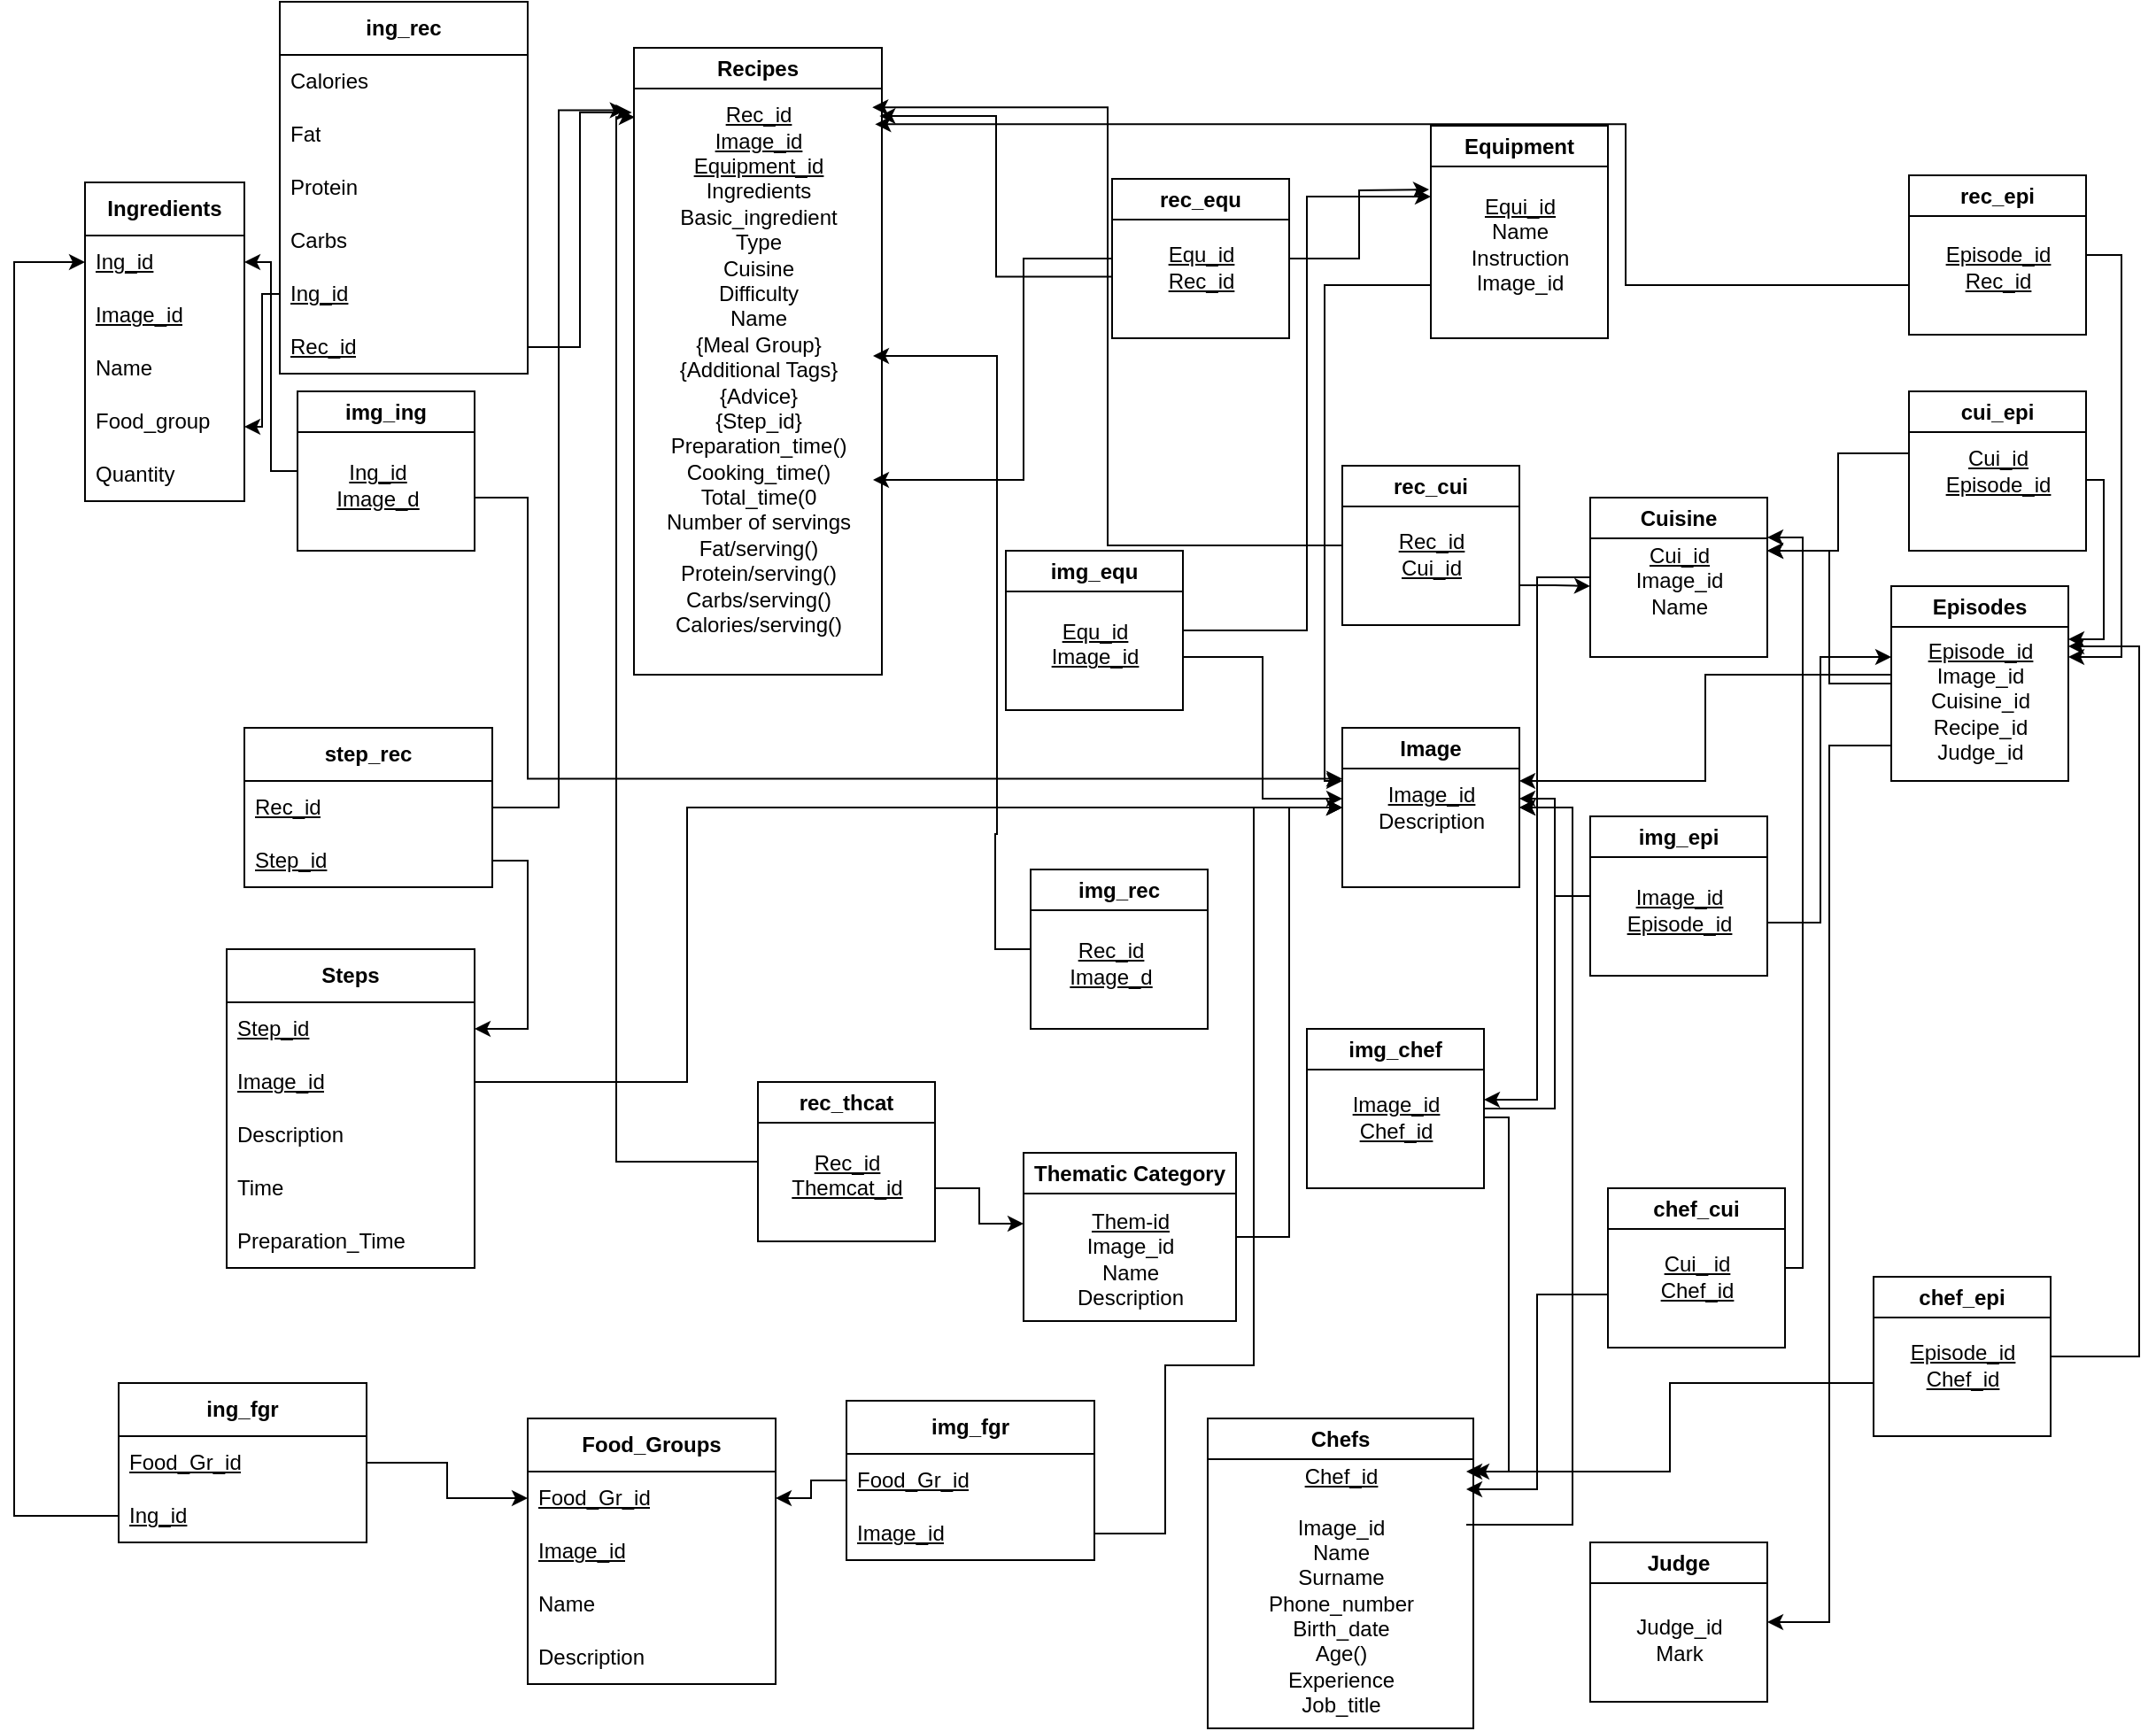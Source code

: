 <mxfile version="24.4.2" type="github">
  <diagram id="C5RBs43oDa-KdzZeNtuy" name="Page-1">
    <mxGraphModel dx="1500" dy="1589" grid="1" gridSize="10" guides="1" tooltips="1" connect="1" arrows="1" fold="1" page="1" pageScale="1" pageWidth="827" pageHeight="1169" math="0" shadow="0">
      <root>
        <mxCell id="WIyWlLk6GJQsqaUBKTNV-0" />
        <mxCell id="WIyWlLk6GJQsqaUBKTNV-1" parent="WIyWlLk6GJQsqaUBKTNV-0" />
        <mxCell id="nw-LskAQN57HLbFkefRe-48" style="edgeStyle=orthogonalEdgeStyle;rounded=0;orthogonalLoop=1;jettySize=auto;html=1;exitX=1;exitY=0.5;exitDx=0;exitDy=0;" parent="WIyWlLk6GJQsqaUBKTNV-1" source="nw-LskAQN57HLbFkefRe-0" edge="1">
          <mxGeometry relative="1" as="geometry">
            <mxPoint x="389" y="56" as="targetPoint" />
          </mxGeometry>
        </mxCell>
        <mxCell id="nw-LskAQN57HLbFkefRe-54" style="edgeStyle=elbowEdgeStyle;rounded=0;orthogonalLoop=1;jettySize=auto;html=1;exitX=0;exitY=0.5;exitDx=0;exitDy=0;entryX=1.028;entryY=0.044;entryDx=0;entryDy=0;entryPerimeter=0;" parent="WIyWlLk6GJQsqaUBKTNV-1" target="nw-LskAQN57HLbFkefRe-49" edge="1">
          <mxGeometry relative="1" as="geometry">
            <mxPoint x="210" y="105.25" as="sourcePoint" />
            <mxPoint x="140" y="100.75" as="targetPoint" />
          </mxGeometry>
        </mxCell>
        <mxCell id="mui6yo1SyYNMotn6UMkl-17" value="" style="edgeStyle=elbowEdgeStyle;rounded=0;orthogonalLoop=1;jettySize=auto;html=1;" parent="WIyWlLk6GJQsqaUBKTNV-1" source="nw-LskAQN57HLbFkefRe-0" target="nw-LskAQN57HLbFkefRe-49" edge="1">
          <mxGeometry relative="1" as="geometry">
            <Array as="points">
              <mxPoint x="160" y="220" />
            </Array>
          </mxGeometry>
        </mxCell>
        <mxCell id="nw-LskAQN57HLbFkefRe-0" value="rec_equ" style="swimlane;whiteSpace=wrap;html=1;" parent="WIyWlLk6GJQsqaUBKTNV-1" vertex="1">
          <mxGeometry x="210" y="50" width="100" height="90" as="geometry" />
        </mxCell>
        <mxCell id="nw-LskAQN57HLbFkefRe-5" value="&lt;u&gt;Equ_id&lt;/u&gt;&lt;div&gt;&lt;u&gt;Rec_id&lt;/u&gt;&lt;/div&gt;" style="text;html=1;align=center;verticalAlign=middle;resizable=0;points=[];autosize=1;strokeColor=none;fillColor=none;" parent="nw-LskAQN57HLbFkefRe-0" vertex="1">
          <mxGeometry x="20" y="30" width="60" height="40" as="geometry" />
        </mxCell>
        <mxCell id="nw-LskAQN57HLbFkefRe-59" style="edgeStyle=elbowEdgeStyle;rounded=0;orthogonalLoop=1;jettySize=auto;html=1;" parent="WIyWlLk6GJQsqaUBKTNV-1" edge="1">
          <mxGeometry relative="1" as="geometry">
            <mxPoint x="340" y="400" as="targetPoint" />
            <mxPoint x="250" y="320" as="sourcePoint" />
            <Array as="points">
              <mxPoint x="295" y="328" />
            </Array>
          </mxGeometry>
        </mxCell>
        <mxCell id="nw-LskAQN57HLbFkefRe-1" value="img_equ" style="swimlane;whiteSpace=wrap;html=1;" parent="WIyWlLk6GJQsqaUBKTNV-1" vertex="1">
          <mxGeometry x="150" y="260" width="100" height="90" as="geometry" />
        </mxCell>
        <mxCell id="nw-LskAQN57HLbFkefRe-6" value="&lt;u&gt;Equ_id&lt;/u&gt;&lt;div&gt;&lt;u&gt;Image_id&lt;/u&gt;&lt;div&gt;&lt;br&gt;&lt;/div&gt;&lt;/div&gt;" style="text;html=1;align=center;verticalAlign=middle;resizable=0;points=[];autosize=1;strokeColor=none;fillColor=none;" parent="nw-LskAQN57HLbFkefRe-1" vertex="1">
          <mxGeometry x="15" y="30" width="70" height="60" as="geometry" />
        </mxCell>
        <mxCell id="nw-LskAQN57HLbFkefRe-101" style="edgeStyle=elbowEdgeStyle;rounded=0;orthogonalLoop=1;jettySize=auto;html=1;exitX=0;exitY=0.5;exitDx=0;exitDy=0;entryX=-0.035;entryY=0.046;entryDx=0;entryDy=0;entryPerimeter=0;" parent="WIyWlLk6GJQsqaUBKTNV-1" source="nw-LskAQN57HLbFkefRe-2" target="nw-LskAQN57HLbFkefRe-49" edge="1">
          <mxGeometry relative="1" as="geometry">
            <mxPoint x="-10" y="150" as="targetPoint" />
            <mxPoint x="-40" y="600" as="sourcePoint" />
            <Array as="points">
              <mxPoint x="-70" y="220" />
              <mxPoint x="-80" y="300" />
              <mxPoint x="-30" y="375" />
            </Array>
          </mxGeometry>
        </mxCell>
        <mxCell id="nw-LskAQN57HLbFkefRe-102" style="edgeStyle=elbowEdgeStyle;rounded=0;orthogonalLoop=1;jettySize=auto;html=1;" parent="WIyWlLk6GJQsqaUBKTNV-1" edge="1">
          <mxGeometry relative="1" as="geometry">
            <mxPoint x="160" y="640" as="targetPoint" />
            <mxPoint x="110" y="620" as="sourcePoint" />
          </mxGeometry>
        </mxCell>
        <mxCell id="nw-LskAQN57HLbFkefRe-2" value="rec_thcat" style="swimlane;whiteSpace=wrap;html=1;" parent="WIyWlLk6GJQsqaUBKTNV-1" vertex="1">
          <mxGeometry x="10" y="560" width="100" height="90" as="geometry" />
        </mxCell>
        <mxCell id="nw-LskAQN57HLbFkefRe-4" value="&lt;u&gt;Rec_id&lt;/u&gt;&lt;div&gt;&lt;u&gt;Themcat_id&lt;/u&gt;&lt;/div&gt;&lt;div&gt;&lt;br&gt;&lt;/div&gt;" style="text;html=1;align=center;verticalAlign=middle;resizable=0;points=[];autosize=1;strokeColor=none;fillColor=none;" parent="nw-LskAQN57HLbFkefRe-2" vertex="1">
          <mxGeometry x="5" y="30" width="90" height="60" as="geometry" />
        </mxCell>
        <mxCell id="nw-LskAQN57HLbFkefRe-112" style="edgeStyle=elbowEdgeStyle;rounded=0;orthogonalLoop=1;jettySize=auto;html=1;" parent="WIyWlLk6GJQsqaUBKTNV-1" edge="1">
          <mxGeometry relative="1" as="geometry">
            <mxPoint x="340" y="390" as="targetPoint" />
            <mxPoint x="390" y="110" as="sourcePoint" />
            <Array as="points">
              <mxPoint x="330" y="110" />
              <mxPoint x="330" y="260" />
            </Array>
          </mxGeometry>
        </mxCell>
        <mxCell id="nw-LskAQN57HLbFkefRe-7" value="Equipment" style="swimlane;whiteSpace=wrap;html=1;" parent="WIyWlLk6GJQsqaUBKTNV-1" vertex="1">
          <mxGeometry x="390" y="20" width="100" height="120" as="geometry" />
        </mxCell>
        <mxCell id="nw-LskAQN57HLbFkefRe-8" value="&lt;u&gt;Equi_id&lt;/u&gt;&lt;div&gt;&lt;span style=&quot;background-color: initial;&quot;&gt;Name&lt;/span&gt;&lt;br&gt;&lt;/div&gt;&lt;div&gt;Instruction&lt;/div&gt;&lt;div&gt;Image_id&lt;/div&gt;" style="text;html=1;align=center;verticalAlign=middle;resizable=0;points=[];autosize=1;strokeColor=none;fillColor=none;" parent="nw-LskAQN57HLbFkefRe-7" vertex="1">
          <mxGeometry x="10" y="32" width="80" height="70" as="geometry" />
        </mxCell>
        <mxCell id="nw-LskAQN57HLbFkefRe-96" style="edgeStyle=elbowEdgeStyle;rounded=0;orthogonalLoop=1;jettySize=auto;html=1;entryX=1.009;entryY=0.058;entryDx=0;entryDy=0;entryPerimeter=0;" parent="WIyWlLk6GJQsqaUBKTNV-1" target="nw-LskAQN57HLbFkefRe-49" edge="1">
          <mxGeometry relative="1" as="geometry">
            <mxPoint x="140" y="157.25" as="targetPoint" />
            <mxPoint x="660" y="110" as="sourcePoint" />
            <Array as="points">
              <mxPoint x="500" y="167.25" />
            </Array>
          </mxGeometry>
        </mxCell>
        <mxCell id="nw-LskAQN57HLbFkefRe-99" style="edgeStyle=elbowEdgeStyle;rounded=0;orthogonalLoop=1;jettySize=auto;html=1;exitX=1;exitY=0.5;exitDx=0;exitDy=0;" parent="WIyWlLk6GJQsqaUBKTNV-1" source="nw-LskAQN57HLbFkefRe-12" edge="1">
          <mxGeometry relative="1" as="geometry">
            <mxPoint x="750" y="320" as="targetPoint" />
            <Array as="points">
              <mxPoint x="780" y="320" />
              <mxPoint x="780" y="210" />
            </Array>
          </mxGeometry>
        </mxCell>
        <mxCell id="nw-LskAQN57HLbFkefRe-12" value="rec_epi" style="swimlane;whiteSpace=wrap;html=1;" parent="WIyWlLk6GJQsqaUBKTNV-1" vertex="1">
          <mxGeometry x="660" y="48" width="100" height="90" as="geometry" />
        </mxCell>
        <mxCell id="nw-LskAQN57HLbFkefRe-20" value="&lt;u&gt;Episode_id&lt;/u&gt;&lt;div&gt;&lt;u&gt;Rec_id&lt;/u&gt;&lt;/div&gt;" style="text;html=1;align=center;verticalAlign=middle;resizable=0;points=[];autosize=1;strokeColor=none;fillColor=none;" parent="nw-LskAQN57HLbFkefRe-12" vertex="1">
          <mxGeometry x="10" y="32" width="80" height="40" as="geometry" />
        </mxCell>
        <mxCell id="nw-LskAQN57HLbFkefRe-69" style="edgeStyle=elbowEdgeStyle;rounded=0;orthogonalLoop=1;jettySize=auto;html=1;exitX=0;exitY=0.5;exitDx=0;exitDy=0;entryX=0.997;entryY=0.029;entryDx=0;entryDy=0;entryPerimeter=0;" parent="WIyWlLk6GJQsqaUBKTNV-1" source="nw-LskAQN57HLbFkefRe-13" target="nw-LskAQN57HLbFkefRe-49" edge="1">
          <mxGeometry relative="1" as="geometry">
            <mxPoint x="140" y="160" as="targetPoint" />
          </mxGeometry>
        </mxCell>
        <mxCell id="nw-LskAQN57HLbFkefRe-70" style="edgeStyle=elbowEdgeStyle;rounded=0;orthogonalLoop=1;jettySize=auto;html=1;exitX=1;exitY=0.75;exitDx=0;exitDy=0;" parent="WIyWlLk6GJQsqaUBKTNV-1" source="nw-LskAQN57HLbFkefRe-13" edge="1">
          <mxGeometry relative="1" as="geometry">
            <mxPoint x="480" y="280" as="targetPoint" />
          </mxGeometry>
        </mxCell>
        <mxCell id="nw-LskAQN57HLbFkefRe-13" value="rec_cui" style="swimlane;whiteSpace=wrap;html=1;" parent="WIyWlLk6GJQsqaUBKTNV-1" vertex="1">
          <mxGeometry x="340" y="212" width="100" height="90" as="geometry" />
        </mxCell>
        <mxCell id="nw-LskAQN57HLbFkefRe-19" value="&lt;div&gt;&lt;u&gt;Rec_id&lt;/u&gt;&lt;/div&gt;&lt;div&gt;&lt;u&gt;Cui_id&lt;/u&gt;&lt;/div&gt;" style="text;html=1;align=center;verticalAlign=middle;resizable=0;points=[];autosize=1;strokeColor=none;fillColor=none;" parent="nw-LskAQN57HLbFkefRe-13" vertex="1">
          <mxGeometry x="20" y="30" width="60" height="40" as="geometry" />
        </mxCell>
        <mxCell id="nw-LskAQN57HLbFkefRe-77" style="edgeStyle=orthogonalEdgeStyle;rounded=0;orthogonalLoop=1;jettySize=auto;html=1;exitX=0;exitY=0.5;exitDx=0;exitDy=0;elbow=vertical;" parent="WIyWlLk6GJQsqaUBKTNV-1" source="nw-LskAQN57HLbFkefRe-14" target="nw-LskAQN57HLbFkefRe-49" edge="1">
          <mxGeometry relative="1" as="geometry">
            <mxPoint x="30" y="160" as="targetPoint" />
            <Array as="points">
              <mxPoint x="144" y="485" />
              <mxPoint x="144" y="420" />
              <mxPoint x="145" y="420" />
              <mxPoint x="145" y="150" />
            </Array>
          </mxGeometry>
        </mxCell>
        <mxCell id="nw-LskAQN57HLbFkefRe-14" value="img_rec" style="swimlane;whiteSpace=wrap;html=1;" parent="WIyWlLk6GJQsqaUBKTNV-1" vertex="1">
          <mxGeometry x="164" y="440" width="100" height="90" as="geometry" />
        </mxCell>
        <mxCell id="nw-LskAQN57HLbFkefRe-18" value="&lt;u&gt;Rec_id&lt;/u&gt;&lt;div&gt;&lt;u&gt;Image_d&lt;/u&gt;&lt;/div&gt;" style="text;html=1;align=center;verticalAlign=middle;resizable=0;points=[];autosize=1;strokeColor=none;fillColor=none;" parent="nw-LskAQN57HLbFkefRe-14" vertex="1">
          <mxGeometry x="10" y="33" width="70" height="40" as="geometry" />
        </mxCell>
        <mxCell id="nw-LskAQN57HLbFkefRe-90" style="edgeStyle=elbowEdgeStyle;rounded=0;orthogonalLoop=1;jettySize=auto;html=1;" parent="WIyWlLk6GJQsqaUBKTNV-1" edge="1">
          <mxGeometry relative="1" as="geometry">
            <mxPoint x="414" y="780" as="targetPoint" />
            <mxPoint x="420" y="580" as="sourcePoint" />
            <Array as="points">
              <mxPoint x="434" y="699" />
            </Array>
          </mxGeometry>
        </mxCell>
        <mxCell id="nw-LskAQN57HLbFkefRe-91" style="edgeStyle=elbowEdgeStyle;rounded=0;orthogonalLoop=1;jettySize=auto;html=1;exitX=1;exitY=0.5;exitDx=0;exitDy=0;entryX=1;entryY=0.5;entryDx=0;entryDy=0;" parent="WIyWlLk6GJQsqaUBKTNV-1" source="nw-LskAQN57HLbFkefRe-15" target="nw-LskAQN57HLbFkefRe-21" edge="1">
          <mxGeometry relative="1" as="geometry">
            <Array as="points">
              <mxPoint x="460" y="490" />
            </Array>
          </mxGeometry>
        </mxCell>
        <mxCell id="nw-LskAQN57HLbFkefRe-21" value="Image" style="swimlane;whiteSpace=wrap;html=1;" parent="WIyWlLk6GJQsqaUBKTNV-1" vertex="1">
          <mxGeometry x="340" y="360" width="100" height="90" as="geometry" />
        </mxCell>
        <mxCell id="nw-LskAQN57HLbFkefRe-27" value="&lt;u&gt;Image_id&lt;/u&gt;&lt;div&gt;Description&lt;/div&gt;" style="text;html=1;align=center;verticalAlign=middle;resizable=0;points=[];autosize=1;strokeColor=none;fillColor=none;" parent="nw-LskAQN57HLbFkefRe-21" vertex="1">
          <mxGeometry x="10" y="25" width="80" height="40" as="geometry" />
        </mxCell>
        <mxCell id="nw-LskAQN57HLbFkefRe-105" style="edgeStyle=elbowEdgeStyle;rounded=0;orthogonalLoop=1;jettySize=auto;html=1;exitX=0;exitY=0.5;exitDx=0;exitDy=0;" parent="WIyWlLk6GJQsqaUBKTNV-1" source="nw-LskAQN57HLbFkefRe-22" edge="1">
          <mxGeometry relative="1" as="geometry">
            <mxPoint x="420" y="570" as="targetPoint" />
          </mxGeometry>
        </mxCell>
        <mxCell id="nw-LskAQN57HLbFkefRe-22" value="Cuisine" style="swimlane;whiteSpace=wrap;html=1;" parent="WIyWlLk6GJQsqaUBKTNV-1" vertex="1">
          <mxGeometry x="480" y="230" width="100" height="90" as="geometry" />
        </mxCell>
        <mxCell id="nw-LskAQN57HLbFkefRe-26" value="&lt;u&gt;Cui_id&lt;/u&gt;&lt;div&gt;Image_id&lt;/div&gt;&lt;div&gt;Name&lt;/div&gt;" style="text;html=1;align=center;verticalAlign=middle;resizable=0;points=[];autosize=1;strokeColor=none;fillColor=none;" parent="nw-LskAQN57HLbFkefRe-22" vertex="1">
          <mxGeometry x="15" y="17" width="70" height="60" as="geometry" />
        </mxCell>
        <mxCell id="nw-LskAQN57HLbFkefRe-63" style="edgeStyle=elbowEdgeStyle;rounded=0;orthogonalLoop=1;jettySize=auto;html=1;exitX=0;exitY=0.5;exitDx=0;exitDy=0;" parent="WIyWlLk6GJQsqaUBKTNV-1" edge="1">
          <mxGeometry relative="1" as="geometry">
            <mxPoint x="580" y="260" as="targetPoint" />
            <mxPoint x="660" y="205" as="sourcePoint" />
            <Array as="points">
              <mxPoint x="620" y="250" />
            </Array>
          </mxGeometry>
        </mxCell>
        <mxCell id="nw-LskAQN57HLbFkefRe-64" style="edgeStyle=elbowEdgeStyle;rounded=0;orthogonalLoop=1;jettySize=auto;html=1;" parent="WIyWlLk6GJQsqaUBKTNV-1" edge="1">
          <mxGeometry relative="1" as="geometry">
            <mxPoint x="760" y="220" as="sourcePoint" />
            <mxPoint x="750" y="310" as="targetPoint" />
            <Array as="points">
              <mxPoint x="770" y="270" />
            </Array>
          </mxGeometry>
        </mxCell>
        <mxCell id="nw-LskAQN57HLbFkefRe-23" value="cui_epi" style="swimlane;whiteSpace=wrap;html=1;" parent="WIyWlLk6GJQsqaUBKTNV-1" vertex="1">
          <mxGeometry x="660" y="170" width="100" height="90" as="geometry" />
        </mxCell>
        <mxCell id="nw-LskAQN57HLbFkefRe-24" value="&lt;u&gt;Cui_id&lt;/u&gt;&lt;div&gt;&lt;u&gt;Episode_id&lt;/u&gt;&lt;/div&gt;" style="text;html=1;align=center;verticalAlign=middle;resizable=0;points=[];autosize=1;strokeColor=none;fillColor=none;" parent="nw-LskAQN57HLbFkefRe-23" vertex="1">
          <mxGeometry x="10" y="25" width="80" height="40" as="geometry" />
        </mxCell>
        <mxCell id="nw-LskAQN57HLbFkefRe-89" style="edgeStyle=elbowEdgeStyle;rounded=0;orthogonalLoop=1;jettySize=auto;html=1;" parent="WIyWlLk6GJQsqaUBKTNV-1" edge="1">
          <mxGeometry relative="1" as="geometry">
            <mxPoint x="410" y="780" as="targetPoint" />
            <mxPoint x="640" y="730" as="sourcePoint" />
          </mxGeometry>
        </mxCell>
        <mxCell id="nw-LskAQN57HLbFkefRe-95" style="edgeStyle=elbowEdgeStyle;rounded=0;orthogonalLoop=1;jettySize=auto;html=1;exitX=1;exitY=0.5;exitDx=0;exitDy=0;" parent="WIyWlLk6GJQsqaUBKTNV-1" source="nw-LskAQN57HLbFkefRe-28" edge="1">
          <mxGeometry relative="1" as="geometry">
            <mxPoint x="750" y="314" as="targetPoint" />
            <Array as="points">
              <mxPoint x="790" y="520" />
            </Array>
          </mxGeometry>
        </mxCell>
        <mxCell id="nw-LskAQN57HLbFkefRe-28" value="chef_epi" style="swimlane;whiteSpace=wrap;html=1;" parent="WIyWlLk6GJQsqaUBKTNV-1" vertex="1">
          <mxGeometry x="640" y="670" width="100" height="90" as="geometry" />
        </mxCell>
        <mxCell id="nw-LskAQN57HLbFkefRe-42" value="&lt;div&gt;&lt;u&gt;Episode_id&lt;/u&gt;&lt;/div&gt;&lt;u&gt;Chef_id&lt;/u&gt;" style="text;html=1;align=center;verticalAlign=middle;resizable=0;points=[];autosize=1;strokeColor=none;fillColor=none;" parent="nw-LskAQN57HLbFkefRe-28" vertex="1">
          <mxGeometry x="10" y="30" width="80" height="40" as="geometry" />
        </mxCell>
        <mxCell id="nw-LskAQN57HLbFkefRe-29" value="Judge" style="swimlane;whiteSpace=wrap;html=1;" parent="WIyWlLk6GJQsqaUBKTNV-1" vertex="1">
          <mxGeometry x="480" y="820" width="100" height="90" as="geometry" />
        </mxCell>
        <mxCell id="nw-LskAQN57HLbFkefRe-44" value="Judge_id&lt;div&gt;Mark&lt;/div&gt;" style="text;html=1;align=center;verticalAlign=middle;resizable=0;points=[];autosize=1;strokeColor=none;fillColor=none;" parent="nw-LskAQN57HLbFkefRe-29" vertex="1">
          <mxGeometry x="15" y="35" width="70" height="40" as="geometry" />
        </mxCell>
        <mxCell id="nw-LskAQN57HLbFkefRe-92" style="edgeStyle=elbowEdgeStyle;rounded=0;orthogonalLoop=1;jettySize=auto;html=1;exitX=1;exitY=0.5;exitDx=0;exitDy=0;entryX=1;entryY=0.25;entryDx=0;entryDy=0;" parent="WIyWlLk6GJQsqaUBKTNV-1" source="nw-LskAQN57HLbFkefRe-30" target="nw-LskAQN57HLbFkefRe-22" edge="1">
          <mxGeometry relative="1" as="geometry">
            <mxPoint x="580" y="280" as="targetPoint" />
            <Array as="points">
              <mxPoint x="600" y="470" />
            </Array>
          </mxGeometry>
        </mxCell>
        <mxCell id="nw-LskAQN57HLbFkefRe-93" style="edgeStyle=elbowEdgeStyle;rounded=0;orthogonalLoop=1;jettySize=auto;html=1;" parent="WIyWlLk6GJQsqaUBKTNV-1" edge="1">
          <mxGeometry relative="1" as="geometry">
            <mxPoint x="410" y="790" as="targetPoint" />
            <mxPoint x="490" y="680" as="sourcePoint" />
          </mxGeometry>
        </mxCell>
        <mxCell id="nw-LskAQN57HLbFkefRe-30" value="chef_cui" style="swimlane;whiteSpace=wrap;html=1;" parent="WIyWlLk6GJQsqaUBKTNV-1" vertex="1">
          <mxGeometry x="490" y="620" width="100" height="90" as="geometry" />
        </mxCell>
        <mxCell id="nw-LskAQN57HLbFkefRe-41" value="&lt;div&gt;&lt;u&gt;Cui_ id&lt;/u&gt;&lt;/div&gt;&lt;div&gt;&lt;u&gt;Chef_id&lt;/u&gt;&lt;u&gt;&lt;br&gt;&lt;/u&gt;&lt;/div&gt;" style="text;html=1;align=center;verticalAlign=middle;resizable=0;points=[];autosize=1;strokeColor=none;fillColor=none;" parent="nw-LskAQN57HLbFkefRe-30" vertex="1">
          <mxGeometry x="20" y="30" width="60" height="40" as="geometry" />
        </mxCell>
        <mxCell id="nw-LskAQN57HLbFkefRe-110" style="edgeStyle=elbowEdgeStyle;rounded=0;orthogonalLoop=1;jettySize=auto;html=1;entryX=1;entryY=0.5;entryDx=0;entryDy=0;" parent="WIyWlLk6GJQsqaUBKTNV-1" target="nw-LskAQN57HLbFkefRe-21" edge="1">
          <mxGeometry relative="1" as="geometry">
            <mxPoint x="450" y="430" as="targetPoint" />
            <mxPoint x="410" y="810" as="sourcePoint" />
            <Array as="points">
              <mxPoint x="470" y="800" />
              <mxPoint x="470" y="600" />
            </Array>
          </mxGeometry>
        </mxCell>
        <mxCell id="nw-LskAQN57HLbFkefRe-31" value="Chefs" style="swimlane;whiteSpace=wrap;html=1;" parent="WIyWlLk6GJQsqaUBKTNV-1" vertex="1">
          <mxGeometry x="264" y="750" width="150" height="175" as="geometry" />
        </mxCell>
        <mxCell id="nw-LskAQN57HLbFkefRe-40" value="&lt;div&gt;&lt;u&gt;&lt;br&gt;&lt;/u&gt;&lt;/div&gt;&lt;u&gt;Chef_id&lt;/u&gt;&lt;div&gt;&lt;u&gt;&lt;br&gt;&lt;/u&gt;&lt;div&gt;Image_id&lt;/div&gt;&lt;div&gt;Name&lt;/div&gt;&lt;div&gt;Surname&lt;/div&gt;&lt;div&gt;Phone_number&lt;/div&gt;&lt;div&gt;Birth_date&lt;/div&gt;&lt;div&gt;Age()&lt;/div&gt;&lt;div&gt;Experience&lt;/div&gt;&lt;div&gt;Job_title&lt;/div&gt;&lt;/div&gt;" style="text;html=1;align=center;verticalAlign=middle;resizable=0;points=[];autosize=1;strokeColor=none;fillColor=none;" parent="nw-LskAQN57HLbFkefRe-31" vertex="1">
          <mxGeometry x="20" y="5" width="110" height="170" as="geometry" />
        </mxCell>
        <mxCell id="nw-LskAQN57HLbFkefRe-103" style="edgeStyle=elbowEdgeStyle;rounded=0;orthogonalLoop=1;jettySize=auto;html=1;exitX=1;exitY=0.5;exitDx=0;exitDy=0;entryX=0;entryY=0.5;entryDx=0;entryDy=0;" parent="WIyWlLk6GJQsqaUBKTNV-1" source="nw-LskAQN57HLbFkefRe-33" target="nw-LskAQN57HLbFkefRe-21" edge="1">
          <mxGeometry relative="1" as="geometry" />
        </mxCell>
        <mxCell id="nw-LskAQN57HLbFkefRe-33" value="Thematic Category" style="swimlane;whiteSpace=wrap;html=1;" parent="WIyWlLk6GJQsqaUBKTNV-1" vertex="1">
          <mxGeometry x="160" y="600" width="120" height="95" as="geometry" />
        </mxCell>
        <mxCell id="nw-LskAQN57HLbFkefRe-38" value="&lt;u&gt;Them-id&lt;/u&gt;&lt;div&gt;Image_id&lt;/div&gt;&lt;div&gt;Name&lt;/div&gt;&lt;div&gt;Description&lt;/div&gt;" style="text;html=1;align=center;verticalAlign=middle;resizable=0;points=[];autosize=1;strokeColor=none;fillColor=none;" parent="nw-LskAQN57HLbFkefRe-33" vertex="1">
          <mxGeometry x="20" y="25" width="80" height="70" as="geometry" />
        </mxCell>
        <mxCell id="nw-LskAQN57HLbFkefRe-71" style="edgeStyle=elbowEdgeStyle;rounded=0;orthogonalLoop=1;jettySize=auto;html=1;exitX=0;exitY=0.5;exitDx=0;exitDy=0;" parent="WIyWlLk6GJQsqaUBKTNV-1" source="nw-LskAQN57HLbFkefRe-34" edge="1">
          <mxGeometry relative="1" as="geometry">
            <mxPoint x="440" y="400" as="targetPoint" />
          </mxGeometry>
        </mxCell>
        <mxCell id="nw-LskAQN57HLbFkefRe-72" style="edgeStyle=elbowEdgeStyle;rounded=0;orthogonalLoop=1;jettySize=auto;html=1;" parent="WIyWlLk6GJQsqaUBKTNV-1" edge="1">
          <mxGeometry relative="1" as="geometry">
            <mxPoint x="650" y="320" as="targetPoint" />
            <mxPoint x="580" y="470" as="sourcePoint" />
            <Array as="points">
              <mxPoint x="610" y="400" />
            </Array>
          </mxGeometry>
        </mxCell>
        <mxCell id="nw-LskAQN57HLbFkefRe-34" value="img_epi" style="swimlane;whiteSpace=wrap;html=1;" parent="WIyWlLk6GJQsqaUBKTNV-1" vertex="1">
          <mxGeometry x="480" y="410" width="100" height="90" as="geometry" />
        </mxCell>
        <mxCell id="nw-LskAQN57HLbFkefRe-37" value="&lt;u&gt;Image_id&lt;/u&gt;&lt;div&gt;&lt;u&gt;Episode_id&lt;/u&gt;&lt;/div&gt;" style="text;html=1;align=center;verticalAlign=middle;resizable=0;points=[];autosize=1;strokeColor=none;fillColor=none;" parent="nw-LskAQN57HLbFkefRe-34" vertex="1">
          <mxGeometry x="10" y="33" width="80" height="40" as="geometry" />
        </mxCell>
        <mxCell id="nw-LskAQN57HLbFkefRe-106" style="edgeStyle=elbowEdgeStyle;rounded=0;orthogonalLoop=1;jettySize=auto;html=1;" parent="WIyWlLk6GJQsqaUBKTNV-1" edge="1">
          <mxGeometry relative="1" as="geometry">
            <mxPoint x="440" y="390" as="targetPoint" />
            <mxPoint x="650" y="330" as="sourcePoint" />
          </mxGeometry>
        </mxCell>
        <mxCell id="nw-LskAQN57HLbFkefRe-107" style="edgeStyle=elbowEdgeStyle;rounded=0;orthogonalLoop=1;jettySize=auto;html=1;exitX=0;exitY=0.5;exitDx=0;exitDy=0;" parent="WIyWlLk6GJQsqaUBKTNV-1" source="nw-LskAQN57HLbFkefRe-35" edge="1">
          <mxGeometry relative="1" as="geometry">
            <mxPoint x="580" y="260" as="targetPoint" />
          </mxGeometry>
        </mxCell>
        <mxCell id="nw-LskAQN57HLbFkefRe-113" style="edgeStyle=elbowEdgeStyle;rounded=0;orthogonalLoop=1;jettySize=auto;html=1;entryX=1;entryY=0.5;entryDx=0;entryDy=0;" parent="WIyWlLk6GJQsqaUBKTNV-1" target="nw-LskAQN57HLbFkefRe-29" edge="1">
          <mxGeometry relative="1" as="geometry">
            <mxPoint x="650" y="370" as="sourcePoint" />
          </mxGeometry>
        </mxCell>
        <mxCell id="nw-LskAQN57HLbFkefRe-35" value="Episodes" style="swimlane;whiteSpace=wrap;html=1;" parent="WIyWlLk6GJQsqaUBKTNV-1" vertex="1">
          <mxGeometry x="650" y="280" width="100" height="110" as="geometry" />
        </mxCell>
        <mxCell id="nw-LskAQN57HLbFkefRe-36" value="&lt;u&gt;Episode_id&lt;/u&gt;&lt;div&gt;Image_id&lt;/div&gt;&lt;div&gt;Cuisine_id&lt;/div&gt;&lt;div&gt;Recipe_id&lt;/div&gt;&lt;div&gt;Judge_id&lt;/div&gt;" style="text;html=1;align=center;verticalAlign=middle;resizable=0;points=[];autosize=1;strokeColor=none;fillColor=none;" parent="nw-LskAQN57HLbFkefRe-35" vertex="1">
          <mxGeometry x="10" y="20" width="80" height="90" as="geometry" />
        </mxCell>
        <mxCell id="nw-LskAQN57HLbFkefRe-45" value="Recipes" style="swimlane;whiteSpace=wrap;html=1;startSize=23;" parent="WIyWlLk6GJQsqaUBKTNV-1" vertex="1">
          <mxGeometry x="-60" y="-24" width="140" height="354" as="geometry" />
        </mxCell>
        <mxCell id="nw-LskAQN57HLbFkefRe-49" value="&lt;u&gt;Rec_id&lt;/u&gt;&lt;div&gt;&lt;u&gt;Image_id&lt;/u&gt;&lt;/div&gt;&lt;div&gt;&lt;u&gt;Equipment_id&lt;/u&gt;&lt;/div&gt;&lt;div&gt;Ingredients&lt;/div&gt;&lt;div&gt;Basic_ingredient&lt;/div&gt;&lt;div&gt;Type&lt;/div&gt;&lt;div&gt;Cuisine&lt;/div&gt;&lt;div&gt;Difficulty&lt;/div&gt;&lt;div&gt;Name&lt;/div&gt;&lt;div&gt;{Meal Group}&lt;/div&gt;&lt;div&gt;{Additional Tags}&lt;/div&gt;&lt;div&gt;{Advice}&lt;/div&gt;&lt;div&gt;{Step_id}&lt;/div&gt;&lt;div&gt;Preparation_time()&lt;/div&gt;&lt;div&gt;Cooking_time()&lt;/div&gt;&lt;div&gt;Total_time(0&lt;/div&gt;&lt;div&gt;Number of servings&lt;/div&gt;&lt;div&gt;Fat/serving()&lt;/div&gt;&lt;div&gt;Protein/serving()&lt;/div&gt;&lt;div&gt;Carbs/serving()&lt;/div&gt;&lt;div&gt;Calories/serving()&lt;/div&gt;&lt;div&gt;&lt;br&gt;&lt;/div&gt;" style="text;html=1;align=center;verticalAlign=middle;resizable=0;points=[];autosize=1;strokeColor=none;fillColor=none;" parent="nw-LskAQN57HLbFkefRe-45" vertex="1">
          <mxGeometry x="5" y="24" width="130" height="330" as="geometry" />
        </mxCell>
        <mxCell id="nw-LskAQN57HLbFkefRe-57" style="edgeStyle=elbowEdgeStyle;rounded=0;orthogonalLoop=1;jettySize=auto;html=1;exitX=1;exitY=0.5;exitDx=0;exitDy=0;" parent="WIyWlLk6GJQsqaUBKTNV-1" source="nw-LskAQN57HLbFkefRe-1" edge="1">
          <mxGeometry relative="1" as="geometry">
            <mxPoint x="390" y="60" as="targetPoint" />
            <Array as="points">
              <mxPoint x="320" y="300" />
            </Array>
          </mxGeometry>
        </mxCell>
        <mxCell id="nw-LskAQN57HLbFkefRe-58" style="edgeStyle=elbowEdgeStyle;rounded=0;orthogonalLoop=1;jettySize=auto;html=1;exitX=0.5;exitY=0;exitDx=0;exitDy=0;" parent="WIyWlLk6GJQsqaUBKTNV-1" source="nw-LskAQN57HLbFkefRe-7" target="nw-LskAQN57HLbFkefRe-7" edge="1">
          <mxGeometry relative="1" as="geometry" />
        </mxCell>
        <mxCell id="nw-LskAQN57HLbFkefRe-15" value="img_chef" style="swimlane;whiteSpace=wrap;html=1;" parent="WIyWlLk6GJQsqaUBKTNV-1" vertex="1">
          <mxGeometry x="320" y="530" width="100" height="90" as="geometry" />
        </mxCell>
        <mxCell id="nw-LskAQN57HLbFkefRe-17" value="&lt;u&gt;Image_id&lt;/u&gt;&lt;div&gt;&lt;u&gt;Chef_id&lt;/u&gt;&lt;/div&gt;" style="text;html=1;align=center;verticalAlign=middle;resizable=0;points=[];autosize=1;strokeColor=none;fillColor=none;" parent="nw-LskAQN57HLbFkefRe-15" vertex="1">
          <mxGeometry x="15" y="30" width="70" height="40" as="geometry" />
        </mxCell>
        <mxCell id="mui6yo1SyYNMotn6UMkl-0" value="&lt;b&gt;Ingredients&lt;/b&gt;" style="swimlane;fontStyle=0;childLayout=stackLayout;horizontal=1;startSize=30;horizontalStack=0;resizeParent=1;resizeParentMax=0;resizeLast=0;collapsible=1;marginBottom=0;whiteSpace=wrap;html=1;" parent="WIyWlLk6GJQsqaUBKTNV-1" vertex="1">
          <mxGeometry x="-370" y="52" width="90" height="180" as="geometry" />
        </mxCell>
        <mxCell id="mui6yo1SyYNMotn6UMkl-1" value="&lt;u&gt;Ing_id&lt;/u&gt;" style="text;strokeColor=none;fillColor=none;align=left;verticalAlign=middle;spacingLeft=4;spacingRight=4;overflow=hidden;points=[[0,0.5],[1,0.5]];portConstraint=eastwest;rotatable=0;whiteSpace=wrap;html=1;" parent="mui6yo1SyYNMotn6UMkl-0" vertex="1">
          <mxGeometry y="30" width="90" height="30" as="geometry" />
        </mxCell>
        <mxCell id="mui6yo1SyYNMotn6UMkl-2" value="&lt;u&gt;Image_id&lt;/u&gt;" style="text;strokeColor=none;fillColor=none;align=left;verticalAlign=middle;spacingLeft=4;spacingRight=4;overflow=hidden;points=[[0,0.5],[1,0.5]];portConstraint=eastwest;rotatable=0;whiteSpace=wrap;html=1;" parent="mui6yo1SyYNMotn6UMkl-0" vertex="1">
          <mxGeometry y="60" width="90" height="30" as="geometry" />
        </mxCell>
        <mxCell id="mui6yo1SyYNMotn6UMkl-5" value="Name" style="text;strokeColor=none;fillColor=none;align=left;verticalAlign=middle;spacingLeft=4;spacingRight=4;overflow=hidden;points=[[0,0.5],[1,0.5]];portConstraint=eastwest;rotatable=0;whiteSpace=wrap;html=1;" parent="mui6yo1SyYNMotn6UMkl-0" vertex="1">
          <mxGeometry y="90" width="90" height="30" as="geometry" />
        </mxCell>
        <mxCell id="mui6yo1SyYNMotn6UMkl-3" value="Food_group" style="text;strokeColor=none;fillColor=none;align=left;verticalAlign=middle;spacingLeft=4;spacingRight=4;overflow=hidden;points=[[0,0.5],[1,0.5]];portConstraint=eastwest;rotatable=0;whiteSpace=wrap;html=1;" parent="mui6yo1SyYNMotn6UMkl-0" vertex="1">
          <mxGeometry y="120" width="90" height="30" as="geometry" />
        </mxCell>
        <mxCell id="mui6yo1SyYNMotn6UMkl-4" value="Quantity" style="text;strokeColor=none;fillColor=none;align=left;verticalAlign=middle;spacingLeft=4;spacingRight=4;overflow=hidden;points=[[0,0.5],[1,0.5]];portConstraint=eastwest;rotatable=0;whiteSpace=wrap;html=1;" parent="mui6yo1SyYNMotn6UMkl-0" vertex="1">
          <mxGeometry y="150" width="90" height="30" as="geometry" />
        </mxCell>
        <mxCell id="mui6yo1SyYNMotn6UMkl-6" value="&lt;b&gt;ing_rec&lt;/b&gt;" style="swimlane;fontStyle=0;childLayout=stackLayout;horizontal=1;startSize=30;horizontalStack=0;resizeParent=1;resizeParentMax=0;resizeLast=0;collapsible=1;marginBottom=0;whiteSpace=wrap;html=1;" parent="WIyWlLk6GJQsqaUBKTNV-1" vertex="1">
          <mxGeometry x="-260" y="-50" width="140" height="210" as="geometry" />
        </mxCell>
        <mxCell id="mui6yo1SyYNMotn6UMkl-7" value="Calories" style="text;strokeColor=none;fillColor=none;align=left;verticalAlign=middle;spacingLeft=4;spacingRight=4;overflow=hidden;points=[[0,0.5],[1,0.5]];portConstraint=eastwest;rotatable=0;whiteSpace=wrap;html=1;" parent="mui6yo1SyYNMotn6UMkl-6" vertex="1">
          <mxGeometry y="30" width="140" height="30" as="geometry" />
        </mxCell>
        <mxCell id="mui6yo1SyYNMotn6UMkl-8" value="Fat" style="text;strokeColor=none;fillColor=none;align=left;verticalAlign=middle;spacingLeft=4;spacingRight=4;overflow=hidden;points=[[0,0.5],[1,0.5]];portConstraint=eastwest;rotatable=0;whiteSpace=wrap;html=1;" parent="mui6yo1SyYNMotn6UMkl-6" vertex="1">
          <mxGeometry y="60" width="140" height="30" as="geometry" />
        </mxCell>
        <mxCell id="mui6yo1SyYNMotn6UMkl-9" value="Protein" style="text;strokeColor=none;fillColor=none;align=left;verticalAlign=middle;spacingLeft=4;spacingRight=4;overflow=hidden;points=[[0,0.5],[1,0.5]];portConstraint=eastwest;rotatable=0;whiteSpace=wrap;html=1;" parent="mui6yo1SyYNMotn6UMkl-6" vertex="1">
          <mxGeometry y="90" width="140" height="30" as="geometry" />
        </mxCell>
        <mxCell id="mui6yo1SyYNMotn6UMkl-11" value="Carbs" style="text;strokeColor=none;fillColor=none;align=left;verticalAlign=middle;spacingLeft=4;spacingRight=4;overflow=hidden;points=[[0,0.5],[1,0.5]];portConstraint=eastwest;rotatable=0;whiteSpace=wrap;html=1;" parent="mui6yo1SyYNMotn6UMkl-6" vertex="1">
          <mxGeometry y="120" width="140" height="30" as="geometry" />
        </mxCell>
        <mxCell id="mui6yo1SyYNMotn6UMkl-12" value="&lt;u&gt;Ing_id&lt;/u&gt;" style="text;strokeColor=none;fillColor=none;align=left;verticalAlign=middle;spacingLeft=4;spacingRight=4;overflow=hidden;points=[[0,0.5],[1,0.5]];portConstraint=eastwest;rotatable=0;whiteSpace=wrap;html=1;" parent="mui6yo1SyYNMotn6UMkl-6" vertex="1">
          <mxGeometry y="150" width="140" height="30" as="geometry" />
        </mxCell>
        <mxCell id="mui6yo1SyYNMotn6UMkl-13" value="&lt;u&gt;Rec_id&lt;/u&gt;" style="text;strokeColor=none;fillColor=none;align=left;verticalAlign=middle;spacingLeft=4;spacingRight=4;overflow=hidden;points=[[0,0.5],[1,0.5]];portConstraint=eastwest;rotatable=0;whiteSpace=wrap;html=1;" parent="mui6yo1SyYNMotn6UMkl-6" vertex="1">
          <mxGeometry y="180" width="140" height="30" as="geometry" />
        </mxCell>
        <mxCell id="mui6yo1SyYNMotn6UMkl-15" style="edgeStyle=elbowEdgeStyle;rounded=0;orthogonalLoop=1;jettySize=auto;html=1;exitX=1;exitY=0.5;exitDx=0;exitDy=0;entryX=-0.048;entryY=0.038;entryDx=0;entryDy=0;entryPerimeter=0;" parent="WIyWlLk6GJQsqaUBKTNV-1" source="mui6yo1SyYNMotn6UMkl-13" target="nw-LskAQN57HLbFkefRe-49" edge="1">
          <mxGeometry relative="1" as="geometry" />
        </mxCell>
        <mxCell id="mui6yo1SyYNMotn6UMkl-16" style="edgeStyle=elbowEdgeStyle;rounded=0;orthogonalLoop=1;jettySize=auto;html=1;exitX=0;exitY=0.5;exitDx=0;exitDy=0;" parent="WIyWlLk6GJQsqaUBKTNV-1" source="mui6yo1SyYNMotn6UMkl-12" edge="1">
          <mxGeometry relative="1" as="geometry">
            <mxPoint x="-280" y="190" as="targetPoint" />
          </mxGeometry>
        </mxCell>
        <mxCell id="mui6yo1SyYNMotn6UMkl-40" style="edgeStyle=elbowEdgeStyle;rounded=0;orthogonalLoop=1;jettySize=auto;html=1;entryX=0;entryY=0.5;entryDx=0;entryDy=0;" parent="WIyWlLk6GJQsqaUBKTNV-1" edge="1">
          <mxGeometry relative="1" as="geometry">
            <mxPoint x="-150" y="230" as="sourcePoint" />
            <mxPoint x="340" y="388.75" as="targetPoint" />
            <Array as="points">
              <mxPoint x="-120" y="373.75" />
            </Array>
          </mxGeometry>
        </mxCell>
        <mxCell id="mui6yo1SyYNMotn6UMkl-20" value="img_ing" style="swimlane;whiteSpace=wrap;html=1;startSize=23;" parent="WIyWlLk6GJQsqaUBKTNV-1" vertex="1">
          <mxGeometry x="-250" y="170" width="100" height="90" as="geometry" />
        </mxCell>
        <mxCell id="mui6yo1SyYNMotn6UMkl-21" value="&lt;u&gt;Ing_id&lt;/u&gt;&lt;div&gt;&lt;u&gt;Image_d&lt;/u&gt;&lt;/div&gt;" style="text;html=1;align=center;verticalAlign=middle;resizable=0;points=[];autosize=1;strokeColor=none;fillColor=none;" parent="mui6yo1SyYNMotn6UMkl-20" vertex="1">
          <mxGeometry x="10" y="33" width="70" height="40" as="geometry" />
        </mxCell>
        <mxCell id="mui6yo1SyYNMotn6UMkl-22" style="edgeStyle=elbowEdgeStyle;rounded=0;orthogonalLoop=1;jettySize=auto;html=1;exitX=0;exitY=0.5;exitDx=0;exitDy=0;entryX=1;entryY=0.5;entryDx=0;entryDy=0;" parent="WIyWlLk6GJQsqaUBKTNV-1" source="mui6yo1SyYNMotn6UMkl-20" target="mui6yo1SyYNMotn6UMkl-1" edge="1">
          <mxGeometry relative="1" as="geometry">
            <mxPoint x="-260" y="230" as="targetPoint" />
          </mxGeometry>
        </mxCell>
        <mxCell id="mui6yo1SyYNMotn6UMkl-24" value="&lt;b&gt;Steps&lt;/b&gt;" style="swimlane;fontStyle=0;childLayout=stackLayout;horizontal=1;startSize=30;horizontalStack=0;resizeParent=1;resizeParentMax=0;resizeLast=0;collapsible=1;marginBottom=0;whiteSpace=wrap;html=1;" parent="WIyWlLk6GJQsqaUBKTNV-1" vertex="1">
          <mxGeometry x="-290" y="485" width="140" height="180" as="geometry" />
        </mxCell>
        <mxCell id="mui6yo1SyYNMotn6UMkl-25" value="&lt;u&gt;Step_id&lt;/u&gt;" style="text;strokeColor=none;fillColor=none;align=left;verticalAlign=middle;spacingLeft=4;spacingRight=4;overflow=hidden;points=[[0,0.5],[1,0.5]];portConstraint=eastwest;rotatable=0;whiteSpace=wrap;html=1;" parent="mui6yo1SyYNMotn6UMkl-24" vertex="1">
          <mxGeometry y="30" width="140" height="30" as="geometry" />
        </mxCell>
        <mxCell id="mui6yo1SyYNMotn6UMkl-26" value="&lt;u&gt;Image_id&lt;/u&gt;" style="text;strokeColor=none;fillColor=none;align=left;verticalAlign=middle;spacingLeft=4;spacingRight=4;overflow=hidden;points=[[0,0.5],[1,0.5]];portConstraint=eastwest;rotatable=0;whiteSpace=wrap;html=1;" parent="mui6yo1SyYNMotn6UMkl-24" vertex="1">
          <mxGeometry y="60" width="140" height="30" as="geometry" />
        </mxCell>
        <mxCell id="mui6yo1SyYNMotn6UMkl-27" value="Description" style="text;strokeColor=none;fillColor=none;align=left;verticalAlign=middle;spacingLeft=4;spacingRight=4;overflow=hidden;points=[[0,0.5],[1,0.5]];portConstraint=eastwest;rotatable=0;whiteSpace=wrap;html=1;" parent="mui6yo1SyYNMotn6UMkl-24" vertex="1">
          <mxGeometry y="90" width="140" height="30" as="geometry" />
        </mxCell>
        <mxCell id="mui6yo1SyYNMotn6UMkl-28" value="Time" style="text;strokeColor=none;fillColor=none;align=left;verticalAlign=middle;spacingLeft=4;spacingRight=4;overflow=hidden;points=[[0,0.5],[1,0.5]];portConstraint=eastwest;rotatable=0;whiteSpace=wrap;html=1;" parent="mui6yo1SyYNMotn6UMkl-24" vertex="1">
          <mxGeometry y="120" width="140" height="30" as="geometry" />
        </mxCell>
        <mxCell id="mui6yo1SyYNMotn6UMkl-29" value="Preparation_Time" style="text;strokeColor=none;fillColor=none;align=left;verticalAlign=middle;spacingLeft=4;spacingRight=4;overflow=hidden;points=[[0,0.5],[1,0.5]];portConstraint=eastwest;rotatable=0;whiteSpace=wrap;html=1;" parent="mui6yo1SyYNMotn6UMkl-24" vertex="1">
          <mxGeometry y="150" width="140" height="30" as="geometry" />
        </mxCell>
        <mxCell id="mui6yo1SyYNMotn6UMkl-31" style="edgeStyle=elbowEdgeStyle;rounded=0;orthogonalLoop=1;jettySize=auto;html=1;exitX=1;exitY=0.5;exitDx=0;exitDy=0;entryX=0;entryY=0.5;entryDx=0;entryDy=0;" parent="WIyWlLk6GJQsqaUBKTNV-1" source="mui6yo1SyYNMotn6UMkl-26" target="nw-LskAQN57HLbFkefRe-21" edge="1">
          <mxGeometry relative="1" as="geometry">
            <mxPoint x="310" y="510" as="targetPoint" />
            <Array as="points">
              <mxPoint x="-30" y="480" />
            </Array>
          </mxGeometry>
        </mxCell>
        <mxCell id="mui6yo1SyYNMotn6UMkl-32" value="&lt;b&gt;step_rec&lt;/b&gt;" style="swimlane;fontStyle=0;childLayout=stackLayout;horizontal=1;startSize=30;horizontalStack=0;resizeParent=1;resizeParentMax=0;resizeLast=0;collapsible=1;marginBottom=0;whiteSpace=wrap;html=1;" parent="WIyWlLk6GJQsqaUBKTNV-1" vertex="1">
          <mxGeometry x="-280" y="360" width="140" height="90" as="geometry" />
        </mxCell>
        <mxCell id="mui6yo1SyYNMotn6UMkl-33" value="&lt;u&gt;Rec_id&lt;/u&gt;" style="text;strokeColor=none;fillColor=none;align=left;verticalAlign=middle;spacingLeft=4;spacingRight=4;overflow=hidden;points=[[0,0.5],[1,0.5]];portConstraint=eastwest;rotatable=0;whiteSpace=wrap;html=1;" parent="mui6yo1SyYNMotn6UMkl-32" vertex="1">
          <mxGeometry y="30" width="140" height="30" as="geometry" />
        </mxCell>
        <mxCell id="mui6yo1SyYNMotn6UMkl-34" value="&lt;u&gt;Step_id&lt;/u&gt;" style="text;strokeColor=none;fillColor=none;align=left;verticalAlign=middle;spacingLeft=4;spacingRight=4;overflow=hidden;points=[[0,0.5],[1,0.5]];portConstraint=eastwest;rotatable=0;whiteSpace=wrap;html=1;" parent="mui6yo1SyYNMotn6UMkl-32" vertex="1">
          <mxGeometry y="60" width="140" height="30" as="geometry" />
        </mxCell>
        <mxCell id="mui6yo1SyYNMotn6UMkl-42" style="edgeStyle=elbowEdgeStyle;rounded=0;orthogonalLoop=1;jettySize=auto;html=1;exitX=1;exitY=0.5;exitDx=0;exitDy=0;entryX=-0.074;entryY=0.034;entryDx=0;entryDy=0;entryPerimeter=0;" parent="WIyWlLk6GJQsqaUBKTNV-1" source="mui6yo1SyYNMotn6UMkl-33" target="nw-LskAQN57HLbFkefRe-49" edge="1">
          <mxGeometry relative="1" as="geometry" />
        </mxCell>
        <mxCell id="mui6yo1SyYNMotn6UMkl-43" style="edgeStyle=elbowEdgeStyle;rounded=0;orthogonalLoop=1;jettySize=auto;html=1;exitX=1;exitY=0.5;exitDx=0;exitDy=0;entryX=1;entryY=0.5;entryDx=0;entryDy=0;" parent="WIyWlLk6GJQsqaUBKTNV-1" source="mui6yo1SyYNMotn6UMkl-34" target="mui6yo1SyYNMotn6UMkl-25" edge="1">
          <mxGeometry relative="1" as="geometry">
            <Array as="points">
              <mxPoint x="-120" y="490" />
            </Array>
          </mxGeometry>
        </mxCell>
        <mxCell id="mui6yo1SyYNMotn6UMkl-44" value="&lt;b&gt;Food_Groups&lt;/b&gt;" style="swimlane;fontStyle=0;childLayout=stackLayout;horizontal=1;startSize=30;horizontalStack=0;resizeParent=1;resizeParentMax=0;resizeLast=0;collapsible=1;marginBottom=0;whiteSpace=wrap;html=1;" parent="WIyWlLk6GJQsqaUBKTNV-1" vertex="1">
          <mxGeometry x="-120" y="750" width="140" height="150" as="geometry" />
        </mxCell>
        <mxCell id="mui6yo1SyYNMotn6UMkl-45" value="&lt;u&gt;Food_Gr_id&lt;/u&gt;" style="text;strokeColor=none;fillColor=none;align=left;verticalAlign=middle;spacingLeft=4;spacingRight=4;overflow=hidden;points=[[0,0.5],[1,0.5]];portConstraint=eastwest;rotatable=0;whiteSpace=wrap;html=1;" parent="mui6yo1SyYNMotn6UMkl-44" vertex="1">
          <mxGeometry y="30" width="140" height="30" as="geometry" />
        </mxCell>
        <mxCell id="mui6yo1SyYNMotn6UMkl-46" value="&lt;u&gt;Image_id&lt;/u&gt;" style="text;strokeColor=none;fillColor=none;align=left;verticalAlign=middle;spacingLeft=4;spacingRight=4;overflow=hidden;points=[[0,0.5],[1,0.5]];portConstraint=eastwest;rotatable=0;whiteSpace=wrap;html=1;" parent="mui6yo1SyYNMotn6UMkl-44" vertex="1">
          <mxGeometry y="60" width="140" height="30" as="geometry" />
        </mxCell>
        <mxCell id="mui6yo1SyYNMotn6UMkl-47" value="Name" style="text;strokeColor=none;fillColor=none;align=left;verticalAlign=middle;spacingLeft=4;spacingRight=4;overflow=hidden;points=[[0,0.5],[1,0.5]];portConstraint=eastwest;rotatable=0;whiteSpace=wrap;html=1;" parent="mui6yo1SyYNMotn6UMkl-44" vertex="1">
          <mxGeometry y="90" width="140" height="30" as="geometry" />
        </mxCell>
        <mxCell id="mui6yo1SyYNMotn6UMkl-48" value="Description" style="text;strokeColor=none;fillColor=none;align=left;verticalAlign=middle;spacingLeft=4;spacingRight=4;overflow=hidden;points=[[0,0.5],[1,0.5]];portConstraint=eastwest;rotatable=0;whiteSpace=wrap;html=1;" parent="mui6yo1SyYNMotn6UMkl-44" vertex="1">
          <mxGeometry y="120" width="140" height="30" as="geometry" />
        </mxCell>
        <mxCell id="mui6yo1SyYNMotn6UMkl-52" value="&lt;b&gt;img_fgr&lt;/b&gt;" style="swimlane;fontStyle=0;childLayout=stackLayout;horizontal=1;startSize=30;horizontalStack=0;resizeParent=1;resizeParentMax=0;resizeLast=0;collapsible=1;marginBottom=0;whiteSpace=wrap;html=1;" parent="WIyWlLk6GJQsqaUBKTNV-1" vertex="1">
          <mxGeometry x="60" y="740" width="140" height="90" as="geometry" />
        </mxCell>
        <mxCell id="mui6yo1SyYNMotn6UMkl-53" value="&lt;u&gt;Food_Gr_id&lt;/u&gt;" style="text;strokeColor=none;fillColor=none;align=left;verticalAlign=middle;spacingLeft=4;spacingRight=4;overflow=hidden;points=[[0,0.5],[1,0.5]];portConstraint=eastwest;rotatable=0;whiteSpace=wrap;html=1;" parent="mui6yo1SyYNMotn6UMkl-52" vertex="1">
          <mxGeometry y="30" width="140" height="30" as="geometry" />
        </mxCell>
        <mxCell id="mui6yo1SyYNMotn6UMkl-54" value="&lt;u&gt;Image_id&lt;/u&gt;" style="text;strokeColor=none;fillColor=none;align=left;verticalAlign=middle;spacingLeft=4;spacingRight=4;overflow=hidden;points=[[0,0.5],[1,0.5]];portConstraint=eastwest;rotatable=0;whiteSpace=wrap;html=1;" parent="mui6yo1SyYNMotn6UMkl-52" vertex="1">
          <mxGeometry y="60" width="140" height="30" as="geometry" />
        </mxCell>
        <mxCell id="mui6yo1SyYNMotn6UMkl-57" style="edgeStyle=orthogonalEdgeStyle;rounded=0;orthogonalLoop=1;jettySize=auto;html=1;exitX=1;exitY=0.5;exitDx=0;exitDy=0;entryX=0;entryY=0.5;entryDx=0;entryDy=0;" parent="WIyWlLk6GJQsqaUBKTNV-1" source="mui6yo1SyYNMotn6UMkl-54" target="nw-LskAQN57HLbFkefRe-21" edge="1">
          <mxGeometry relative="1" as="geometry">
            <Array as="points">
              <mxPoint x="240" y="815" />
              <mxPoint x="240" y="720" />
              <mxPoint x="290" y="720" />
              <mxPoint x="290" y="405" />
            </Array>
          </mxGeometry>
        </mxCell>
        <mxCell id="mui6yo1SyYNMotn6UMkl-58" style="edgeStyle=elbowEdgeStyle;rounded=0;orthogonalLoop=1;jettySize=auto;html=1;exitX=0;exitY=0.5;exitDx=0;exitDy=0;entryX=1;entryY=0.5;entryDx=0;entryDy=0;" parent="WIyWlLk6GJQsqaUBKTNV-1" source="mui6yo1SyYNMotn6UMkl-53" target="mui6yo1SyYNMotn6UMkl-45" edge="1">
          <mxGeometry relative="1" as="geometry" />
        </mxCell>
        <mxCell id="mui6yo1SyYNMotn6UMkl-59" value="&lt;b&gt;ing_fgr&lt;/b&gt;" style="swimlane;fontStyle=0;childLayout=stackLayout;horizontal=1;startSize=30;horizontalStack=0;resizeParent=1;resizeParentMax=0;resizeLast=0;collapsible=1;marginBottom=0;whiteSpace=wrap;html=1;perimeterSpacing=1;" parent="WIyWlLk6GJQsqaUBKTNV-1" vertex="1">
          <mxGeometry x="-351" y="730" width="140" height="90" as="geometry" />
        </mxCell>
        <mxCell id="mui6yo1SyYNMotn6UMkl-60" value="&lt;u&gt;Food_Gr_id&lt;/u&gt;" style="text;strokeColor=none;fillColor=none;align=left;verticalAlign=middle;spacingLeft=4;spacingRight=4;overflow=hidden;points=[[0,0.5],[1,0.5]];portConstraint=eastwest;rotatable=0;whiteSpace=wrap;html=1;" parent="mui6yo1SyYNMotn6UMkl-59" vertex="1">
          <mxGeometry y="30" width="140" height="30" as="geometry" />
        </mxCell>
        <mxCell id="mui6yo1SyYNMotn6UMkl-61" value="&lt;u&gt;Ing_id&lt;/u&gt;" style="text;strokeColor=none;fillColor=none;align=left;verticalAlign=middle;spacingLeft=4;spacingRight=4;overflow=hidden;points=[[0,0.5],[1,0.5]];portConstraint=eastwest;rotatable=0;whiteSpace=wrap;html=1;" parent="mui6yo1SyYNMotn6UMkl-59" vertex="1">
          <mxGeometry y="60" width="140" height="30" as="geometry" />
        </mxCell>
        <mxCell id="mui6yo1SyYNMotn6UMkl-62" style="edgeStyle=elbowEdgeStyle;rounded=0;orthogonalLoop=1;jettySize=auto;html=1;exitX=1;exitY=0.5;exitDx=0;exitDy=0;entryX=0;entryY=0.5;entryDx=0;entryDy=0;" parent="WIyWlLk6GJQsqaUBKTNV-1" source="mui6yo1SyYNMotn6UMkl-60" target="mui6yo1SyYNMotn6UMkl-45" edge="1">
          <mxGeometry relative="1" as="geometry" />
        </mxCell>
        <mxCell id="mui6yo1SyYNMotn6UMkl-63" style="edgeStyle=elbowEdgeStyle;rounded=0;orthogonalLoop=1;jettySize=auto;html=1;exitX=0;exitY=0.5;exitDx=0;exitDy=0;entryX=0;entryY=0.5;entryDx=0;entryDy=0;" parent="WIyWlLk6GJQsqaUBKTNV-1" source="mui6yo1SyYNMotn6UMkl-61" target="mui6yo1SyYNMotn6UMkl-1" edge="1">
          <mxGeometry relative="1" as="geometry">
            <Array as="points">
              <mxPoint x="-410" y="440" />
            </Array>
          </mxGeometry>
        </mxCell>
      </root>
    </mxGraphModel>
  </diagram>
</mxfile>
